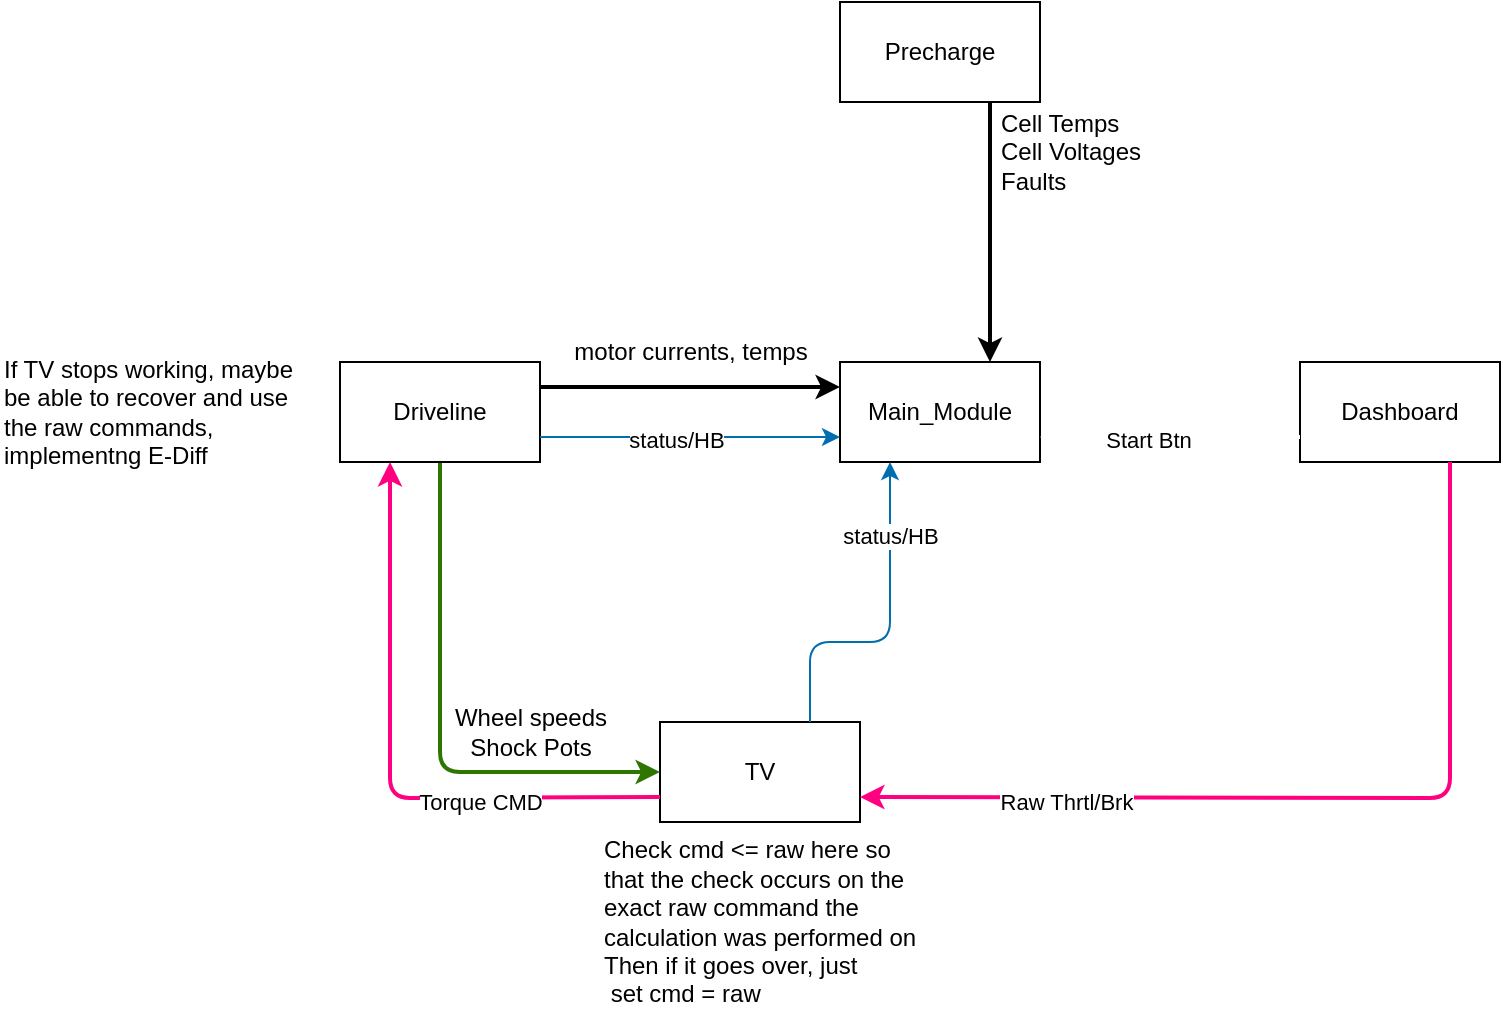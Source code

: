 <mxfile version="15.1.3" type="device" pages="2"><diagram id="FPN5OSCL27jijst2Dlj3" name="Page-1"><mxGraphModel dx="813" dy="475" grid="1" gridSize="10" guides="1" tooltips="1" connect="1" arrows="1" fold="1" page="1" pageScale="1" pageWidth="850" pageHeight="1100" math="0" shadow="0"><root><mxCell id="0"/><mxCell id="1" parent="0"/><mxCell id="4" value="Main_Module" style="rounded=0;whiteSpace=wrap;html=1;" parent="1" vertex="1"><mxGeometry x="460" y="290" width="100" height="50" as="geometry"/></mxCell><mxCell id="5" value="TV" style="rounded=0;whiteSpace=wrap;html=1;" parent="1" vertex="1"><mxGeometry x="370" y="470" width="100" height="50" as="geometry"/></mxCell><mxCell id="16" style="edgeStyle=none;html=1;entryX=0;entryY=0.5;entryDx=0;entryDy=0;fillColor=#60a917;strokeColor=#2D7600;strokeWidth=2;" parent="1" source="6" target="5" edge="1"><mxGeometry relative="1" as="geometry"><Array as="points"><mxPoint x="260" y="495"/></Array></mxGeometry></mxCell><mxCell id="6" value="Driveline" style="rounded=0;whiteSpace=wrap;html=1;" parent="1" vertex="1"><mxGeometry x="210" y="290" width="100" height="50" as="geometry"/></mxCell><mxCell id="7" value="Precharge" style="rounded=0;whiteSpace=wrap;html=1;" parent="1" vertex="1"><mxGeometry x="460" y="110" width="100" height="50" as="geometry"/></mxCell><mxCell id="8" value="Dashboard" style="rounded=0;whiteSpace=wrap;html=1;" parent="1" vertex="1"><mxGeometry x="690" y="290" width="100" height="50" as="geometry"/></mxCell><mxCell id="9" value="" style="endArrow=classic;html=1;fillColor=#d80073;strokeColor=#FF0080;strokeWidth=2;exitX=0.75;exitY=1;exitDx=0;exitDy=0;entryX=1;entryY=0.75;entryDx=0;entryDy=0;" parent="1" source="8" target="5" edge="1"><mxGeometry width="50" height="50" relative="1" as="geometry"><mxPoint x="610" y="440" as="sourcePoint"/><mxPoint x="670" y="500" as="targetPoint"/><Array as="points"><mxPoint x="765" y="508"/></Array></mxGeometry></mxCell><mxCell id="10" value="Raw Thrtl/Brk" style="edgeLabel;html=1;align=center;verticalAlign=middle;resizable=0;points=[];" parent="9" vertex="1" connectable="0"><mxGeometry x="0.555" y="2" relative="1" as="geometry"><mxPoint as="offset"/></mxGeometry></mxCell><mxCell id="11" value="" style="endArrow=classic;html=1;strokeColor=#FF0080;strokeWidth=2;exitX=0;exitY=0.75;exitDx=0;exitDy=0;entryX=0.25;entryY=1;entryDx=0;entryDy=0;" parent="1" source="5" target="6" edge="1"><mxGeometry width="50" height="50" relative="1" as="geometry"><mxPoint x="450" y="470" as="sourcePoint"/><mxPoint x="500" y="420" as="targetPoint"/><Array as="points"><mxPoint x="235" y="508"/></Array></mxGeometry></mxCell><mxCell id="12" value="Torque CMD" style="edgeLabel;html=1;align=center;verticalAlign=middle;resizable=0;points=[];" parent="11" vertex="1" connectable="0"><mxGeometry x="-0.401" y="2" relative="1" as="geometry"><mxPoint as="offset"/></mxGeometry></mxCell><mxCell id="13" value="" style="endArrow=classic;html=1;strokeColor=#FFFFFF;strokeWidth=2;entryX=1;entryY=0.75;entryDx=0;entryDy=0;exitX=0;exitY=0.75;exitDx=0;exitDy=0;" parent="1" source="8" target="4" edge="1"><mxGeometry width="50" height="50" relative="1" as="geometry"><mxPoint x="630" y="400" as="sourcePoint"/><mxPoint x="680" y="350" as="targetPoint"/></mxGeometry></mxCell><mxCell id="14" value="Start Btn&lt;br&gt;" style="edgeLabel;html=1;align=center;verticalAlign=middle;resizable=0;points=[];" parent="13" vertex="1" connectable="0"><mxGeometry x="0.169" y="1" relative="1" as="geometry"><mxPoint as="offset"/></mxGeometry></mxCell><mxCell id="15" value="Check cmd &amp;lt;= raw here so that the check occurs on the exact raw command the calculation was performed on&lt;br&gt;Then if it goes over, just&amp;nbsp; &amp;nbsp; &amp;nbsp; &amp;nbsp;set cmd = raw" style="text;html=1;strokeColor=none;fillColor=none;align=left;verticalAlign=middle;whiteSpace=wrap;rounded=0;" parent="1" vertex="1"><mxGeometry x="340" y="530" width="160" height="80" as="geometry"/></mxCell><mxCell id="18" value="If TV stops working, maybe be able to recover and use the raw commands, implementng E-Diff" style="text;html=1;strokeColor=none;fillColor=none;align=left;verticalAlign=middle;whiteSpace=wrap;rounded=0;" parent="1" vertex="1"><mxGeometry x="40" y="275" width="160" height="80" as="geometry"/></mxCell><mxCell id="xvZXuf1nRlJjrI34Yv9P-18" value="" style="endArrow=classic;html=1;fontSize=20;strokeWidth=2;exitX=0.75;exitY=1;exitDx=0;exitDy=0;entryX=0.75;entryY=0;entryDx=0;entryDy=0;" parent="1" source="7" target="4" edge="1"><mxGeometry width="50" height="50" relative="1" as="geometry"><mxPoint x="550" y="240" as="sourcePoint"/><mxPoint x="600" y="190" as="targetPoint"/></mxGeometry></mxCell><mxCell id="xvZXuf1nRlJjrI34Yv9P-22" value="" style="endArrow=classic;html=1;fontSize=12;strokeWidth=2;exitX=1;exitY=0.25;exitDx=0;exitDy=0;entryX=0;entryY=0.25;entryDx=0;entryDy=0;" parent="1" source="6" target="4" edge="1"><mxGeometry width="50" height="50" relative="1" as="geometry"><mxPoint x="310" y="300" as="sourcePoint"/><mxPoint x="360" y="250" as="targetPoint"/></mxGeometry></mxCell><mxCell id="xvZXuf1nRlJjrI34Yv9P-23" value="motor currents, temps" style="text;html=1;align=center;verticalAlign=middle;resizable=0;points=[];autosize=1;strokeColor=none;fillColor=none;fontSize=12;" parent="1" vertex="1"><mxGeometry x="320" y="275" width="130" height="20" as="geometry"/></mxCell><mxCell id="19" value="" style="endArrow=classic;html=1;exitX=0.75;exitY=0;exitDx=0;exitDy=0;entryX=0.25;entryY=1;entryDx=0;entryDy=0;fillColor=#1ba1e2;strokeColor=#006EAF;" parent="1" source="5" target="4" edge="1"><mxGeometry width="50" height="50" relative="1" as="geometry"><mxPoint x="420" y="450" as="sourcePoint"/><mxPoint x="470" y="400" as="targetPoint"/><Array as="points"><mxPoint x="445" y="430"/><mxPoint x="485" y="430"/></Array></mxGeometry></mxCell><mxCell id="20" value="status/HB" style="edgeLabel;html=1;align=center;verticalAlign=middle;resizable=0;points=[];" parent="19" vertex="1" connectable="0"><mxGeometry x="0.562" relative="1" as="geometry"><mxPoint as="offset"/></mxGeometry></mxCell><mxCell id="cCfmwDPYbxouWl1P9Th0-21" value="Wheel speeds&lt;br&gt;Shock Pots" style="text;html=1;align=center;verticalAlign=middle;resizable=0;points=[];autosize=1;strokeColor=none;fillColor=none;" vertex="1" parent="1"><mxGeometry x="260" y="460" width="90" height="30" as="geometry"/></mxCell><mxCell id="cCfmwDPYbxouWl1P9Th0-22" value="&lt;div style=&quot;text-align: left&quot;&gt;&lt;span&gt;Cell Temps&lt;/span&gt;&lt;/div&gt;&lt;div style=&quot;text-align: left&quot;&gt;&lt;span&gt;Cell Voltages&lt;/span&gt;&lt;/div&gt;&lt;div style=&quot;text-align: left&quot;&gt;&lt;span&gt;Faults&lt;/span&gt;&lt;/div&gt;" style="text;html=1;align=center;verticalAlign=middle;resizable=0;points=[];autosize=1;strokeColor=none;fillColor=none;" vertex="1" parent="1"><mxGeometry x="530" y="160" width="90" height="50" as="geometry"/></mxCell><mxCell id="cCfmwDPYbxouWl1P9Th0-23" value="" style="endArrow=classic;html=1;fillColor=#1ba1e2;strokeColor=#006EAF;entryX=0;entryY=0.75;entryDx=0;entryDy=0;exitX=1;exitY=0.75;exitDx=0;exitDy=0;" edge="1" parent="1" source="6" target="4"><mxGeometry width="50" height="50" relative="1" as="geometry"><mxPoint x="340" y="400" as="sourcePoint"/><mxPoint x="390" y="350" as="targetPoint"/></mxGeometry></mxCell><mxCell id="cCfmwDPYbxouWl1P9Th0-24" value="status/HB" style="edgeLabel;html=1;align=center;verticalAlign=middle;resizable=0;points=[];" vertex="1" connectable="0" parent="cCfmwDPYbxouWl1P9Th0-23"><mxGeometry x="-0.103" y="-1" relative="1" as="geometry"><mxPoint as="offset"/></mxGeometry></mxCell></root></mxGraphModel></diagram><diagram id="TpDJozWvqbrSpxkWBzT4" name="Cooling Op"><mxGraphModel dx="981" dy="574" grid="1" gridSize="10" guides="1" tooltips="1" connect="1" arrows="1" fold="1" page="1" pageScale="1" pageWidth="850" pageHeight="1100" math="0" shadow="0"><root><mxCell id="zxYcH3nstRAIaQvFxBRM-0"/><mxCell id="zxYcH3nstRAIaQvFxBRM-1" parent="zxYcH3nstRAIaQvFxBRM-0"/><mxCell id="zxYcH3nstRAIaQvFxBRM-10" style="edgeStyle=none;html=1;entryX=0;entryY=0.5;entryDx=0;entryDy=0;fontSize=20;strokeWidth=2;" parent="zxYcH3nstRAIaQvFxBRM-1" source="zxYcH3nstRAIaQvFxBRM-2" target="zxYcH3nstRAIaQvFxBRM-9" edge="1"><mxGeometry relative="1" as="geometry"/></mxCell><mxCell id="zxYcH3nstRAIaQvFxBRM-2" value="Temp &amp;gt; Pump on temp" style="rhombus;whiteSpace=wrap;html=1;" parent="zxYcH3nstRAIaQvFxBRM-1" vertex="1"><mxGeometry x="60" y="190" width="150" height="80" as="geometry"/></mxCell><mxCell id="zxYcH3nstRAIaQvFxBRM-3" value="" style="endArrow=classic;html=1;strokeWidth=2;entryX=0.5;entryY=0;entryDx=0;entryDy=0;" parent="zxYcH3nstRAIaQvFxBRM-1" target="zxYcH3nstRAIaQvFxBRM-6" edge="1"><mxGeometry width="50" height="50" relative="1" as="geometry"><mxPoint x="134.5" y="270" as="sourcePoint"/><mxPoint x="135" y="310" as="targetPoint"/></mxGeometry></mxCell><mxCell id="zxYcH3nstRAIaQvFxBRM-5" style="edgeStyle=none;html=1;entryX=0.5;entryY=0;entryDx=0;entryDy=0;strokeWidth=2;" parent="zxYcH3nstRAIaQvFxBRM-1" source="zxYcH3nstRAIaQvFxBRM-4" target="zxYcH3nstRAIaQvFxBRM-2" edge="1"><mxGeometry relative="1" as="geometry"/></mxCell><mxCell id="zxYcH3nstRAIaQvFxBRM-4" value="Thermistor Out" style="text;html=1;align=center;verticalAlign=middle;resizable=0;points=[];autosize=1;strokeColor=none;fillColor=none;" parent="zxYcH3nstRAIaQvFxBRM-1" vertex="1"><mxGeometry x="85" y="150" width="100" height="20" as="geometry"/></mxCell><mxCell id="zxYcH3nstRAIaQvFxBRM-6" value="Turn Pump On" style="rounded=0;whiteSpace=wrap;html=1;" parent="zxYcH3nstRAIaQvFxBRM-1" vertex="1"><mxGeometry x="75" y="300" width="120" height="60" as="geometry"/></mxCell><mxCell id="zxYcH3nstRAIaQvFxBRM-7" value="&lt;font style=&quot;font-size: 20px&quot;&gt;&lt;b&gt;T&lt;/b&gt;&lt;/font&gt;" style="text;html=1;align=center;verticalAlign=middle;resizable=0;points=[];autosize=1;strokeColor=none;fillColor=none;" parent="zxYcH3nstRAIaQvFxBRM-1" vertex="1"><mxGeometry x="100" y="270" width="30" height="20" as="geometry"/></mxCell><mxCell id="zxYcH3nstRAIaQvFxBRM-8" value="&lt;span style=&quot;font-size: 20px&quot;&gt;&lt;b&gt;F&lt;/b&gt;&lt;/span&gt;" style="text;html=1;align=center;verticalAlign=middle;resizable=0;points=[];autosize=1;strokeColor=none;fillColor=none;" parent="zxYcH3nstRAIaQvFxBRM-1" vertex="1"><mxGeometry x="195" y="200" width="30" height="20" as="geometry"/></mxCell><mxCell id="zxYcH3nstRAIaQvFxBRM-12" style="edgeStyle=none;html=1;fontSize=20;strokeWidth=2;" parent="zxYcH3nstRAIaQvFxBRM-1" source="zxYcH3nstRAIaQvFxBRM-9" target="zxYcH3nstRAIaQvFxBRM-11" edge="1"><mxGeometry relative="1" as="geometry"/></mxCell><mxCell id="zxYcH3nstRAIaQvFxBRM-9" value="Temp &amp;lt; Pump off temp" style="rhombus;whiteSpace=wrap;html=1;" parent="zxYcH3nstRAIaQvFxBRM-1" vertex="1"><mxGeometry x="240" y="190" width="150" height="80" as="geometry"/></mxCell><mxCell id="zxYcH3nstRAIaQvFxBRM-14" style="edgeStyle=none;html=1;fontSize=20;strokeWidth=2;" parent="zxYcH3nstRAIaQvFxBRM-1" source="zxYcH3nstRAIaQvFxBRM-11" target="zxYcH3nstRAIaQvFxBRM-13" edge="1"><mxGeometry relative="1" as="geometry"/></mxCell><mxCell id="zxYcH3nstRAIaQvFxBRM-11" value="Turn Pump Off" style="rounded=0;whiteSpace=wrap;html=1;" parent="zxYcH3nstRAIaQvFxBRM-1" vertex="1"><mxGeometry x="255" y="300" width="120" height="60" as="geometry"/></mxCell><mxCell id="zxYcH3nstRAIaQvFxBRM-13" value="Save pump off time" style="rounded=0;whiteSpace=wrap;html=1;" parent="zxYcH3nstRAIaQvFxBRM-1" vertex="1"><mxGeometry x="255" y="380" width="120" height="60" as="geometry"/></mxCell><mxCell id="zxYcH3nstRAIaQvFxBRM-17" style="edgeStyle=none;html=1;fontSize=20;strokeWidth=2;" parent="zxYcH3nstRAIaQvFxBRM-1" source="zxYcH3nstRAIaQvFxBRM-15" target="zxYcH3nstRAIaQvFxBRM-16" edge="1"><mxGeometry relative="1" as="geometry"/></mxCell><mxCell id="zxYcH3nstRAIaQvFxBRM-15" value="Pump off time &amp;gt; timeout&amp;nbsp;&lt;br&gt;and car on" style="rhombus;whiteSpace=wrap;html=1;" parent="zxYcH3nstRAIaQvFxBRM-1" vertex="1"><mxGeometry x="430" y="190" width="150" height="80" as="geometry"/></mxCell><mxCell id="zxYcH3nstRAIaQvFxBRM-16" value="Turn Pump On until correct temp water reaches thermistor" style="rounded=0;whiteSpace=wrap;html=1;" parent="zxYcH3nstRAIaQvFxBRM-1" vertex="1"><mxGeometry x="445" y="290" width="120" height="60" as="geometry"/></mxCell></root></mxGraphModel></diagram></mxfile>